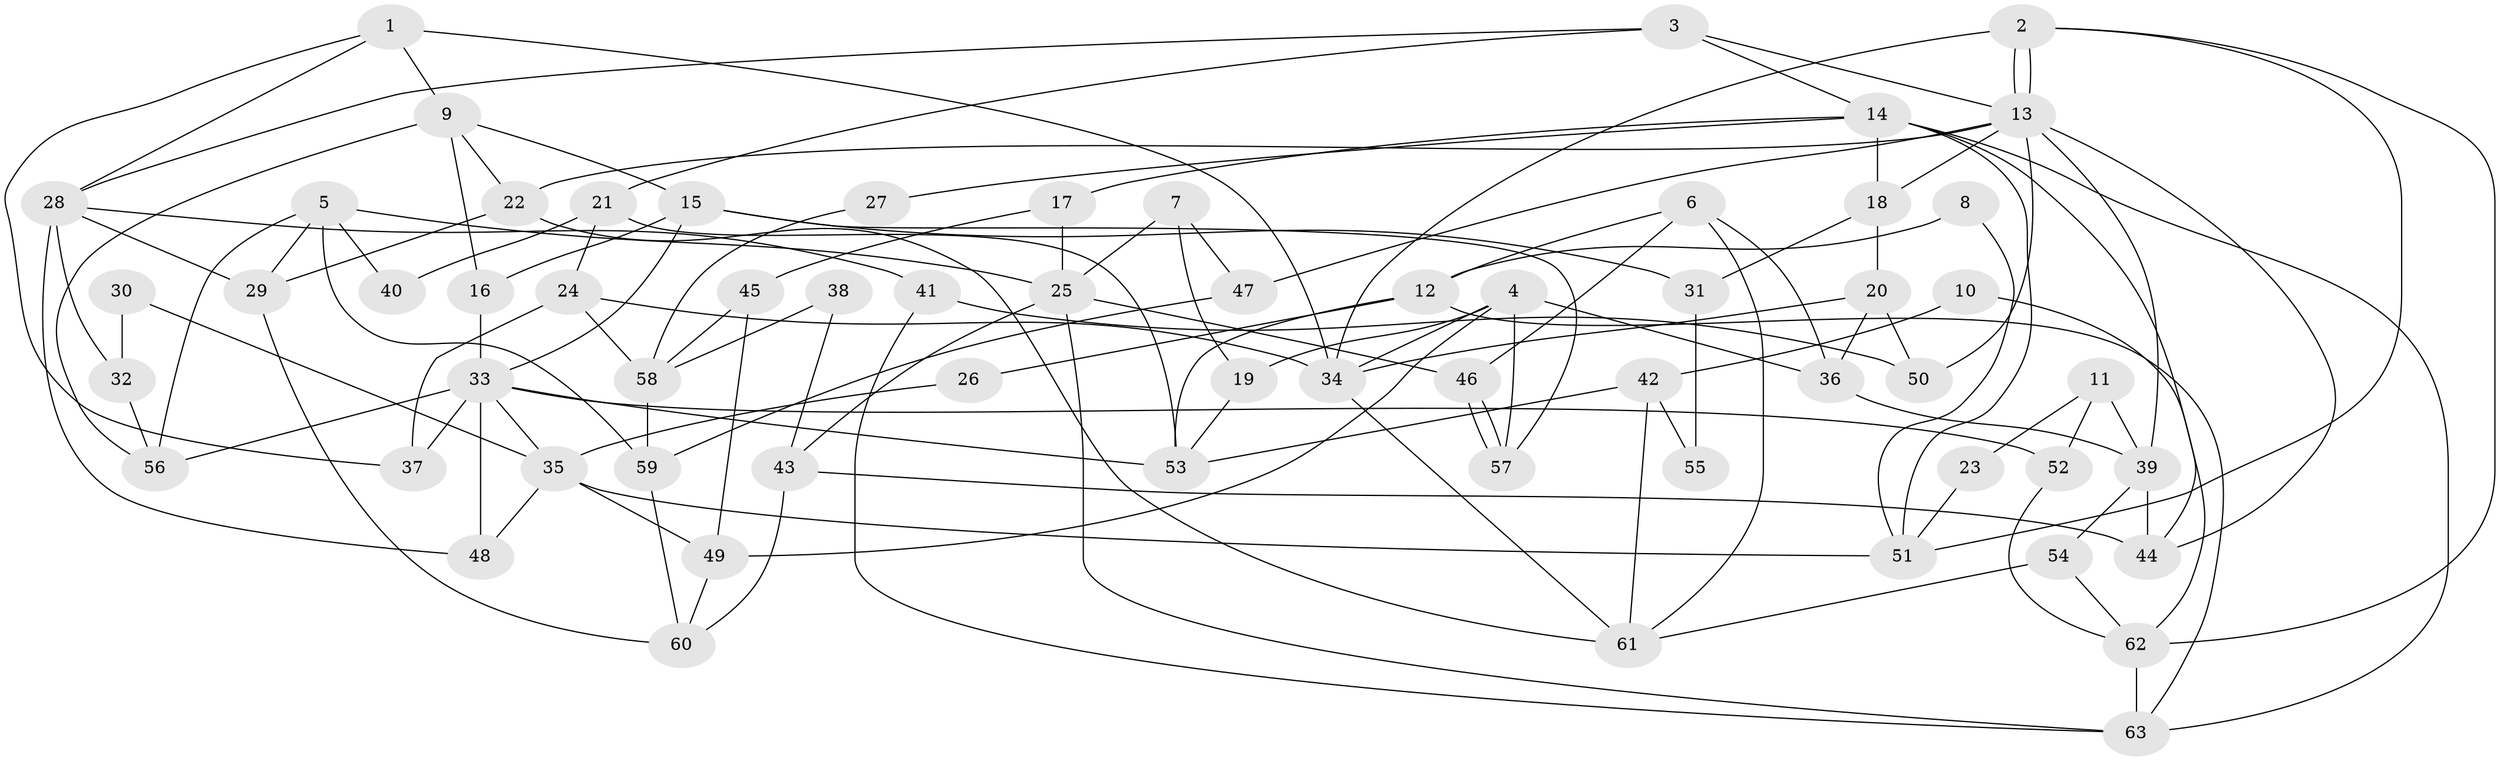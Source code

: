 // coarse degree distribution, {6: 0.23076923076923078, 11: 0.07692307692307693, 3: 0.15384615384615385, 5: 0.23076923076923078, 7: 0.07692307692307693, 4: 0.15384615384615385, 9: 0.07692307692307693}
// Generated by graph-tools (version 1.1) at 2025/37/03/04/25 23:37:02]
// undirected, 63 vertices, 126 edges
graph export_dot {
  node [color=gray90,style=filled];
  1;
  2;
  3;
  4;
  5;
  6;
  7;
  8;
  9;
  10;
  11;
  12;
  13;
  14;
  15;
  16;
  17;
  18;
  19;
  20;
  21;
  22;
  23;
  24;
  25;
  26;
  27;
  28;
  29;
  30;
  31;
  32;
  33;
  34;
  35;
  36;
  37;
  38;
  39;
  40;
  41;
  42;
  43;
  44;
  45;
  46;
  47;
  48;
  49;
  50;
  51;
  52;
  53;
  54;
  55;
  56;
  57;
  58;
  59;
  60;
  61;
  62;
  63;
  1 -- 28;
  1 -- 34;
  1 -- 9;
  1 -- 37;
  2 -- 13;
  2 -- 13;
  2 -- 34;
  2 -- 51;
  2 -- 62;
  3 -- 14;
  3 -- 21;
  3 -- 13;
  3 -- 28;
  4 -- 36;
  4 -- 57;
  4 -- 19;
  4 -- 34;
  4 -- 49;
  5 -- 59;
  5 -- 29;
  5 -- 25;
  5 -- 40;
  5 -- 56;
  6 -- 61;
  6 -- 46;
  6 -- 12;
  6 -- 36;
  7 -- 19;
  7 -- 25;
  7 -- 47;
  8 -- 12;
  8 -- 51;
  9 -- 56;
  9 -- 15;
  9 -- 16;
  9 -- 22;
  10 -- 42;
  10 -- 62;
  11 -- 52;
  11 -- 39;
  11 -- 23;
  12 -- 63;
  12 -- 26;
  12 -- 53;
  13 -- 18;
  13 -- 22;
  13 -- 39;
  13 -- 44;
  13 -- 47;
  13 -- 50;
  14 -- 44;
  14 -- 51;
  14 -- 17;
  14 -- 18;
  14 -- 27;
  14 -- 63;
  15 -- 33;
  15 -- 16;
  15 -- 31;
  15 -- 57;
  16 -- 33;
  17 -- 25;
  17 -- 45;
  18 -- 20;
  18 -- 31;
  19 -- 53;
  20 -- 36;
  20 -- 34;
  20 -- 50;
  21 -- 24;
  21 -- 53;
  21 -- 40;
  22 -- 29;
  22 -- 61;
  23 -- 51;
  24 -- 34;
  24 -- 37;
  24 -- 58;
  25 -- 63;
  25 -- 43;
  25 -- 46;
  26 -- 35;
  27 -- 58;
  28 -- 29;
  28 -- 32;
  28 -- 41;
  28 -- 48;
  29 -- 60;
  30 -- 35;
  30 -- 32;
  31 -- 55;
  32 -- 56;
  33 -- 35;
  33 -- 37;
  33 -- 48;
  33 -- 52;
  33 -- 53;
  33 -- 56;
  34 -- 61;
  35 -- 49;
  35 -- 48;
  35 -- 51;
  36 -- 39;
  38 -- 43;
  38 -- 58;
  39 -- 54;
  39 -- 44;
  41 -- 50;
  41 -- 63;
  42 -- 61;
  42 -- 53;
  42 -- 55;
  43 -- 44;
  43 -- 60;
  45 -- 58;
  45 -- 49;
  46 -- 57;
  46 -- 57;
  47 -- 59;
  49 -- 60;
  52 -- 62;
  54 -- 61;
  54 -- 62;
  58 -- 59;
  59 -- 60;
  62 -- 63;
}
